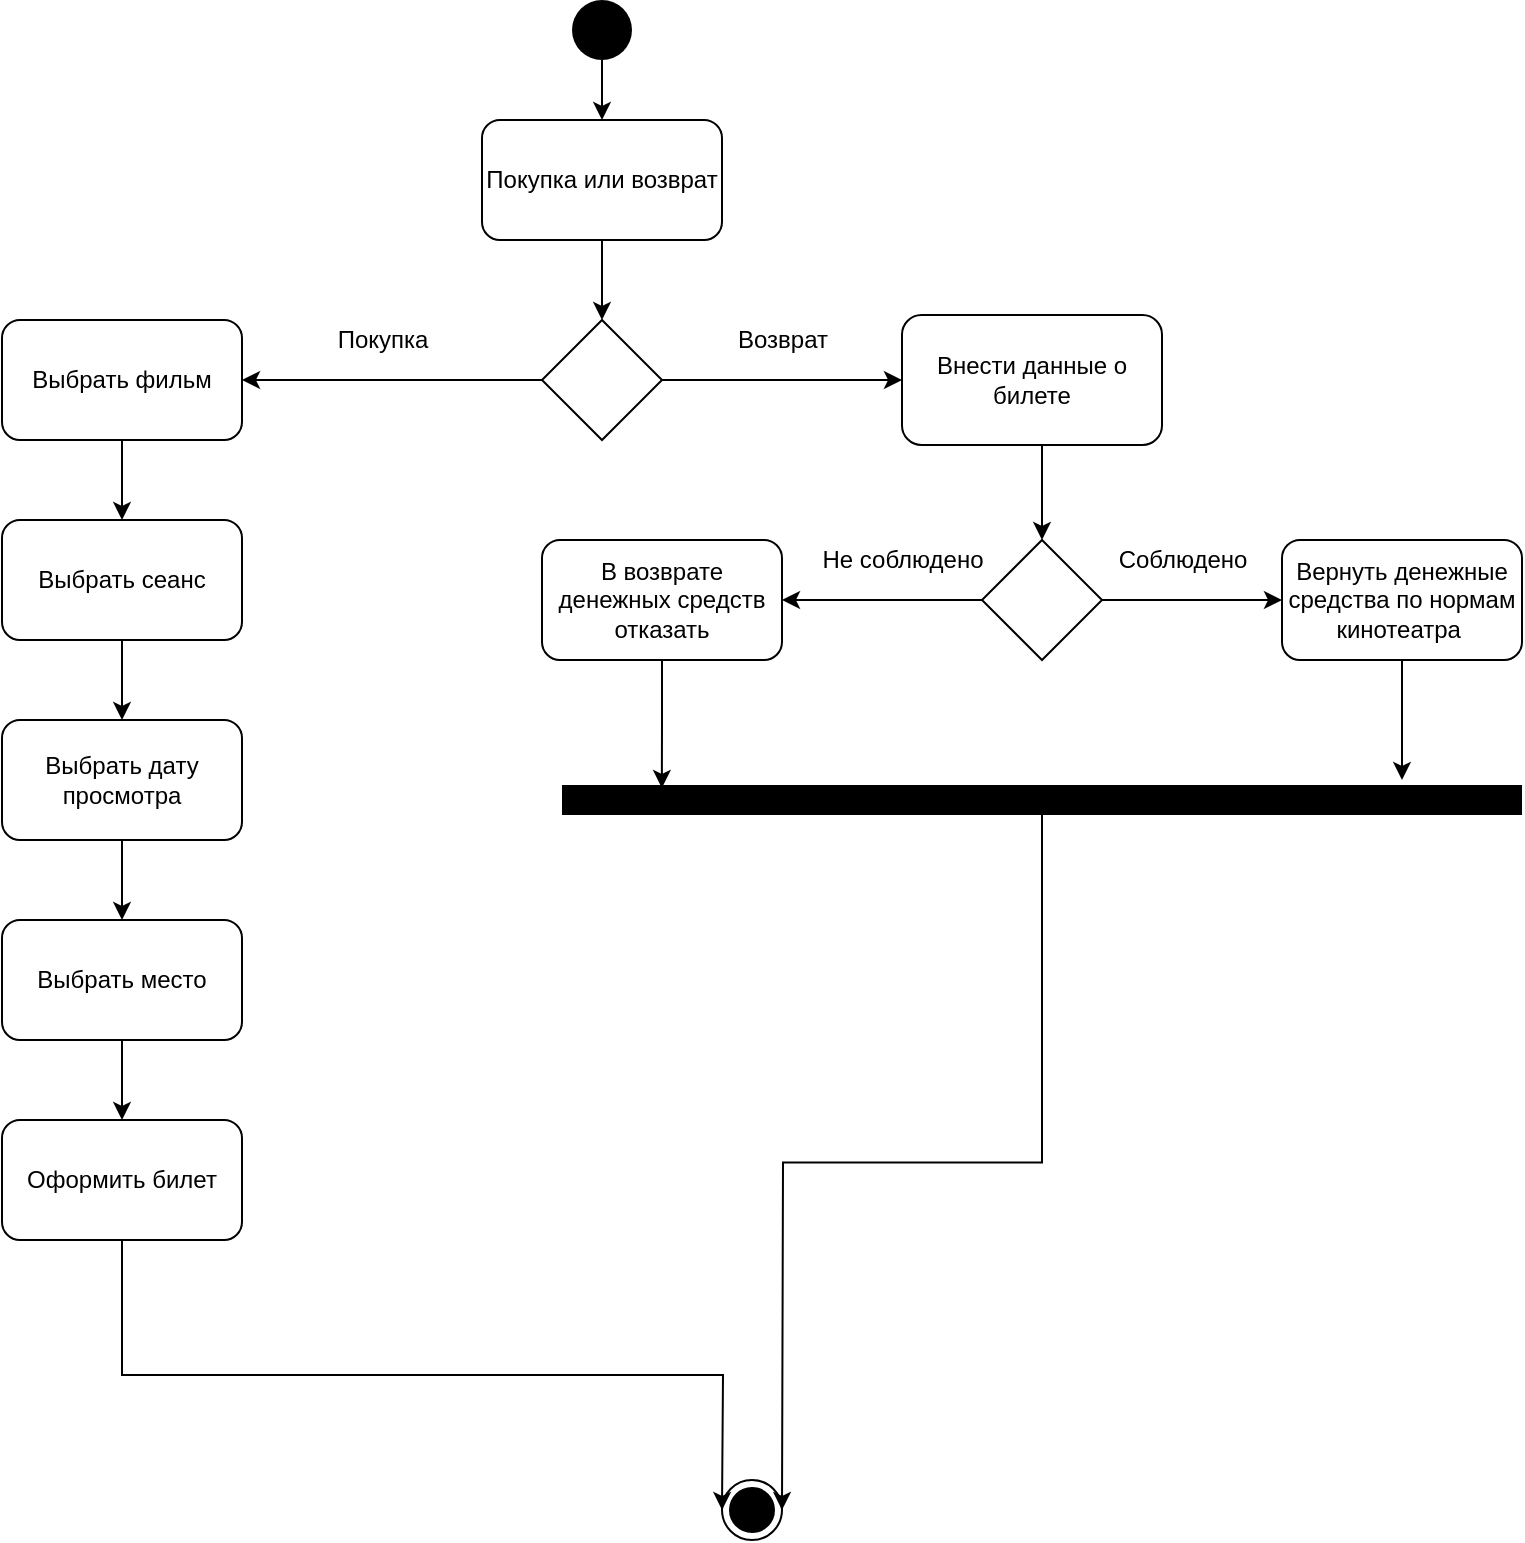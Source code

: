 <mxfile version="13.9.9" type="device"><diagram id="vNd7NT1X9W9bcFcUG1ys" name="Страница 1"><mxGraphModel dx="1662" dy="832" grid="1" gridSize="10" guides="1" tooltips="1" connect="1" arrows="1" fold="1" page="1" pageScale="1" pageWidth="827" pageHeight="1169" math="0" shadow="0"><root><mxCell id="0"/><mxCell id="1" parent="0"/><mxCell id="Hp5Uc26zHd1nQsHpEWPb-1" value="" style="ellipse;fillColor=#000000;strokeColor=none;" vertex="1" parent="1"><mxGeometry x="405" y="20" width="30" height="30" as="geometry"/></mxCell><mxCell id="Hp5Uc26zHd1nQsHpEWPb-2" value="" style="endArrow=classic;html=1;exitX=0.5;exitY=1;exitDx=0;exitDy=0;entryX=0.5;entryY=0;entryDx=0;entryDy=0;" edge="1" parent="1" source="Hp5Uc26zHd1nQsHpEWPb-1" target="Hp5Uc26zHd1nQsHpEWPb-4"><mxGeometry width="50" height="50" relative="1" as="geometry"><mxPoint x="380" y="130" as="sourcePoint"/><mxPoint x="405" y="80" as="targetPoint"/></mxGeometry></mxCell><mxCell id="Hp5Uc26zHd1nQsHpEWPb-4" value="Покупка или возврат" style="rounded=1;whiteSpace=wrap;html=1;" vertex="1" parent="1"><mxGeometry x="360" y="80" width="120" height="60" as="geometry"/></mxCell><mxCell id="Hp5Uc26zHd1nQsHpEWPb-7" style="edgeStyle=orthogonalEdgeStyle;rounded=0;orthogonalLoop=1;jettySize=auto;html=1;entryX=0;entryY=0.5;entryDx=0;entryDy=0;" edge="1" parent="1" source="Hp5Uc26zHd1nQsHpEWPb-5" target="Hp5Uc26zHd1nQsHpEWPb-8"><mxGeometry relative="1" as="geometry"><mxPoint x="520" y="210" as="targetPoint"/></mxGeometry></mxCell><mxCell id="Hp5Uc26zHd1nQsHpEWPb-20" style="edgeStyle=orthogonalEdgeStyle;rounded=0;orthogonalLoop=1;jettySize=auto;html=1;exitX=0;exitY=0.5;exitDx=0;exitDy=0;entryX=1;entryY=0.5;entryDx=0;entryDy=0;" edge="1" parent="1" source="Hp5Uc26zHd1nQsHpEWPb-5" target="Hp5Uc26zHd1nQsHpEWPb-19"><mxGeometry relative="1" as="geometry"/></mxCell><mxCell id="Hp5Uc26zHd1nQsHpEWPb-5" value="" style="rhombus;whiteSpace=wrap;html=1;" vertex="1" parent="1"><mxGeometry x="390" y="180" width="60" height="60" as="geometry"/></mxCell><mxCell id="Hp5Uc26zHd1nQsHpEWPb-6" value="" style="endArrow=classic;html=1;entryX=0.5;entryY=0;entryDx=0;entryDy=0;exitX=0.5;exitY=1;exitDx=0;exitDy=0;" edge="1" parent="1" source="Hp5Uc26zHd1nQsHpEWPb-4" target="Hp5Uc26zHd1nQsHpEWPb-5"><mxGeometry width="50" height="50" relative="1" as="geometry"><mxPoint x="340" y="220" as="sourcePoint"/><mxPoint x="390" y="170" as="targetPoint"/></mxGeometry></mxCell><mxCell id="Hp5Uc26zHd1nQsHpEWPb-12" style="edgeStyle=orthogonalEdgeStyle;rounded=0;orthogonalLoop=1;jettySize=auto;html=1;entryX=0.5;entryY=0;entryDx=0;entryDy=0;" edge="1" parent="1" source="Hp5Uc26zHd1nQsHpEWPb-8" target="Hp5Uc26zHd1nQsHpEWPb-11"><mxGeometry relative="1" as="geometry"><Array as="points"><mxPoint x="640" y="250"/><mxPoint x="640" y="250"/></Array></mxGeometry></mxCell><mxCell id="Hp5Uc26zHd1nQsHpEWPb-8" value="Внести данные о билете" style="rounded=1;whiteSpace=wrap;html=1;" vertex="1" parent="1"><mxGeometry x="570" y="177.5" width="130" height="65" as="geometry"/></mxCell><mxCell id="Hp5Uc26zHd1nQsHpEWPb-9" value="Возврат" style="text;html=1;align=center;verticalAlign=middle;resizable=0;points=[];autosize=1;" vertex="1" parent="1"><mxGeometry x="480" y="180" width="60" height="20" as="geometry"/></mxCell><mxCell id="Hp5Uc26zHd1nQsHpEWPb-14" style="edgeStyle=orthogonalEdgeStyle;rounded=0;orthogonalLoop=1;jettySize=auto;html=1;entryX=0;entryY=0.5;entryDx=0;entryDy=0;" edge="1" parent="1" source="Hp5Uc26zHd1nQsHpEWPb-11" target="Hp5Uc26zHd1nQsHpEWPb-13"><mxGeometry relative="1" as="geometry"/></mxCell><mxCell id="Hp5Uc26zHd1nQsHpEWPb-17" style="edgeStyle=orthogonalEdgeStyle;rounded=0;orthogonalLoop=1;jettySize=auto;html=1;entryX=1;entryY=0.5;entryDx=0;entryDy=0;" edge="1" parent="1" source="Hp5Uc26zHd1nQsHpEWPb-11" target="Hp5Uc26zHd1nQsHpEWPb-16"><mxGeometry relative="1" as="geometry"/></mxCell><mxCell id="Hp5Uc26zHd1nQsHpEWPb-11" value="" style="rhombus;whiteSpace=wrap;html=1;" vertex="1" parent="1"><mxGeometry x="610" y="290" width="60" height="60" as="geometry"/></mxCell><mxCell id="Hp5Uc26zHd1nQsHpEWPb-40" style="edgeStyle=orthogonalEdgeStyle;rounded=0;orthogonalLoop=1;jettySize=auto;html=1;exitX=0.5;exitY=1;exitDx=0;exitDy=0;entryX=-0.167;entryY=0.125;entryDx=0;entryDy=0;entryPerimeter=0;" edge="1" parent="1" source="Hp5Uc26zHd1nQsHpEWPb-13" target="Hp5Uc26zHd1nQsHpEWPb-38"><mxGeometry relative="1" as="geometry"/></mxCell><mxCell id="Hp5Uc26zHd1nQsHpEWPb-13" value="Вернуть денежные средства по нормам кинотеатра&amp;nbsp;" style="rounded=1;whiteSpace=wrap;html=1;" vertex="1" parent="1"><mxGeometry x="760" y="290" width="120" height="60" as="geometry"/></mxCell><mxCell id="Hp5Uc26zHd1nQsHpEWPb-15" value="Соблюдено" style="text;html=1;align=center;verticalAlign=middle;resizable=0;points=[];autosize=1;" vertex="1" parent="1"><mxGeometry x="670" y="290" width="80" height="20" as="geometry"/></mxCell><mxCell id="Hp5Uc26zHd1nQsHpEWPb-39" style="edgeStyle=orthogonalEdgeStyle;rounded=0;orthogonalLoop=1;jettySize=auto;html=1;entryX=0.1;entryY=0.896;entryDx=0;entryDy=0;entryPerimeter=0;" edge="1" parent="1" source="Hp5Uc26zHd1nQsHpEWPb-16" target="Hp5Uc26zHd1nQsHpEWPb-38"><mxGeometry relative="1" as="geometry"/></mxCell><mxCell id="Hp5Uc26zHd1nQsHpEWPb-16" value="В возврате денежных средств отказать" style="rounded=1;whiteSpace=wrap;html=1;" vertex="1" parent="1"><mxGeometry x="390" y="290" width="120" height="60" as="geometry"/></mxCell><mxCell id="Hp5Uc26zHd1nQsHpEWPb-18" value="Не соблюдено" style="text;html=1;align=center;verticalAlign=middle;resizable=0;points=[];autosize=1;" vertex="1" parent="1"><mxGeometry x="520" y="290" width="100" height="20" as="geometry"/></mxCell><mxCell id="Hp5Uc26zHd1nQsHpEWPb-23" style="edgeStyle=orthogonalEdgeStyle;rounded=0;orthogonalLoop=1;jettySize=auto;html=1;exitX=0.5;exitY=1;exitDx=0;exitDy=0;entryX=0.5;entryY=0;entryDx=0;entryDy=0;" edge="1" parent="1" source="Hp5Uc26zHd1nQsHpEWPb-19" target="Hp5Uc26zHd1nQsHpEWPb-22"><mxGeometry relative="1" as="geometry"/></mxCell><mxCell id="Hp5Uc26zHd1nQsHpEWPb-19" value="Выбрать фильм" style="rounded=1;whiteSpace=wrap;html=1;" vertex="1" parent="1"><mxGeometry x="120" y="180" width="120" height="60" as="geometry"/></mxCell><mxCell id="Hp5Uc26zHd1nQsHpEWPb-21" value="Покупка" style="text;html=1;align=center;verticalAlign=middle;resizable=0;points=[];autosize=1;" vertex="1" parent="1"><mxGeometry x="280" y="180" width="60" height="20" as="geometry"/></mxCell><mxCell id="Hp5Uc26zHd1nQsHpEWPb-25" style="edgeStyle=orthogonalEdgeStyle;rounded=0;orthogonalLoop=1;jettySize=auto;html=1;exitX=0.5;exitY=1;exitDx=0;exitDy=0;entryX=0.5;entryY=0;entryDx=0;entryDy=0;" edge="1" parent="1" source="Hp5Uc26zHd1nQsHpEWPb-22" target="Hp5Uc26zHd1nQsHpEWPb-24"><mxGeometry relative="1" as="geometry"/></mxCell><mxCell id="Hp5Uc26zHd1nQsHpEWPb-22" value="Выбрать сеанс" style="rounded=1;whiteSpace=wrap;html=1;" vertex="1" parent="1"><mxGeometry x="120" y="280" width="120" height="60" as="geometry"/></mxCell><mxCell id="Hp5Uc26zHd1nQsHpEWPb-27" style="edgeStyle=orthogonalEdgeStyle;rounded=0;orthogonalLoop=1;jettySize=auto;html=1;exitX=0.5;exitY=1;exitDx=0;exitDy=0;entryX=0.5;entryY=0;entryDx=0;entryDy=0;" edge="1" parent="1" source="Hp5Uc26zHd1nQsHpEWPb-24" target="Hp5Uc26zHd1nQsHpEWPb-26"><mxGeometry relative="1" as="geometry"/></mxCell><mxCell id="Hp5Uc26zHd1nQsHpEWPb-24" value="Выбрать дату просмотра" style="rounded=1;whiteSpace=wrap;html=1;" vertex="1" parent="1"><mxGeometry x="120" y="380" width="120" height="60" as="geometry"/></mxCell><mxCell id="Hp5Uc26zHd1nQsHpEWPb-42" style="edgeStyle=orthogonalEdgeStyle;rounded=0;orthogonalLoop=1;jettySize=auto;html=1;entryX=0.5;entryY=0;entryDx=0;entryDy=0;" edge="1" parent="1" source="Hp5Uc26zHd1nQsHpEWPb-26" target="Hp5Uc26zHd1nQsHpEWPb-41"><mxGeometry relative="1" as="geometry"/></mxCell><mxCell id="Hp5Uc26zHd1nQsHpEWPb-26" value="Выбрать место" style="rounded=1;whiteSpace=wrap;html=1;" vertex="1" parent="1"><mxGeometry x="120" y="480" width="120" height="60" as="geometry"/></mxCell><mxCell id="Hp5Uc26zHd1nQsHpEWPb-44" style="edgeStyle=orthogonalEdgeStyle;rounded=0;orthogonalLoop=1;jettySize=auto;html=1;entryX=1;entryY=0.5;entryDx=0;entryDy=0;" edge="1" parent="1" source="Hp5Uc26zHd1nQsHpEWPb-38"><mxGeometry relative="1" as="geometry"><mxPoint x="510" y="775" as="targetPoint"/></mxGeometry></mxCell><mxCell id="Hp5Uc26zHd1nQsHpEWPb-38" value="" style="html=1;points=[];perimeter=orthogonalPerimeter;fillColor=#000000;strokeColor=none;rotation=90;" vertex="1" parent="1"><mxGeometry x="632.5" y="180" width="15" height="480" as="geometry"/></mxCell><mxCell id="Hp5Uc26zHd1nQsHpEWPb-45" style="edgeStyle=orthogonalEdgeStyle;rounded=0;orthogonalLoop=1;jettySize=auto;html=1;exitX=0.5;exitY=1;exitDx=0;exitDy=0;entryX=0;entryY=0.5;entryDx=0;entryDy=0;" edge="1" parent="1" source="Hp5Uc26zHd1nQsHpEWPb-41"><mxGeometry relative="1" as="geometry"><mxPoint x="480" y="775" as="targetPoint"/></mxGeometry></mxCell><mxCell id="Hp5Uc26zHd1nQsHpEWPb-41" value="Оформить билет" style="rounded=1;whiteSpace=wrap;html=1;" vertex="1" parent="1"><mxGeometry x="120" y="580" width="120" height="60" as="geometry"/></mxCell><mxCell id="Hp5Uc26zHd1nQsHpEWPb-48" value="" style="ellipse;html=1;shape=endState;fillColor=#000000;strokeColor=#000000;" vertex="1" parent="1"><mxGeometry x="480" y="760" width="30" height="30" as="geometry"/></mxCell></root></mxGraphModel></diagram></mxfile>